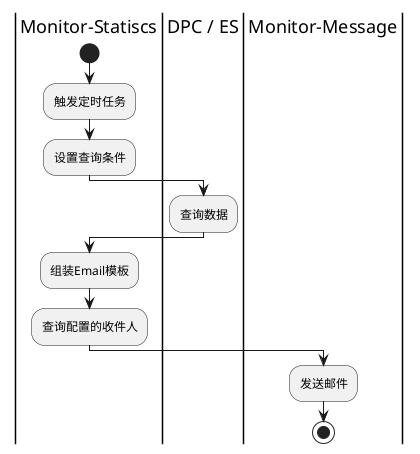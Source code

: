 
@startuml
|Monitor-Statiscs|
start
:触发定时任务;
:设置查询条件;
|DPC / ES|
:查询数据;
|Monitor-Statiscs|
:组装Email模板;
:查询配置的收件人;
|Monitor-Message|
:发送邮件;
stop
@enduml